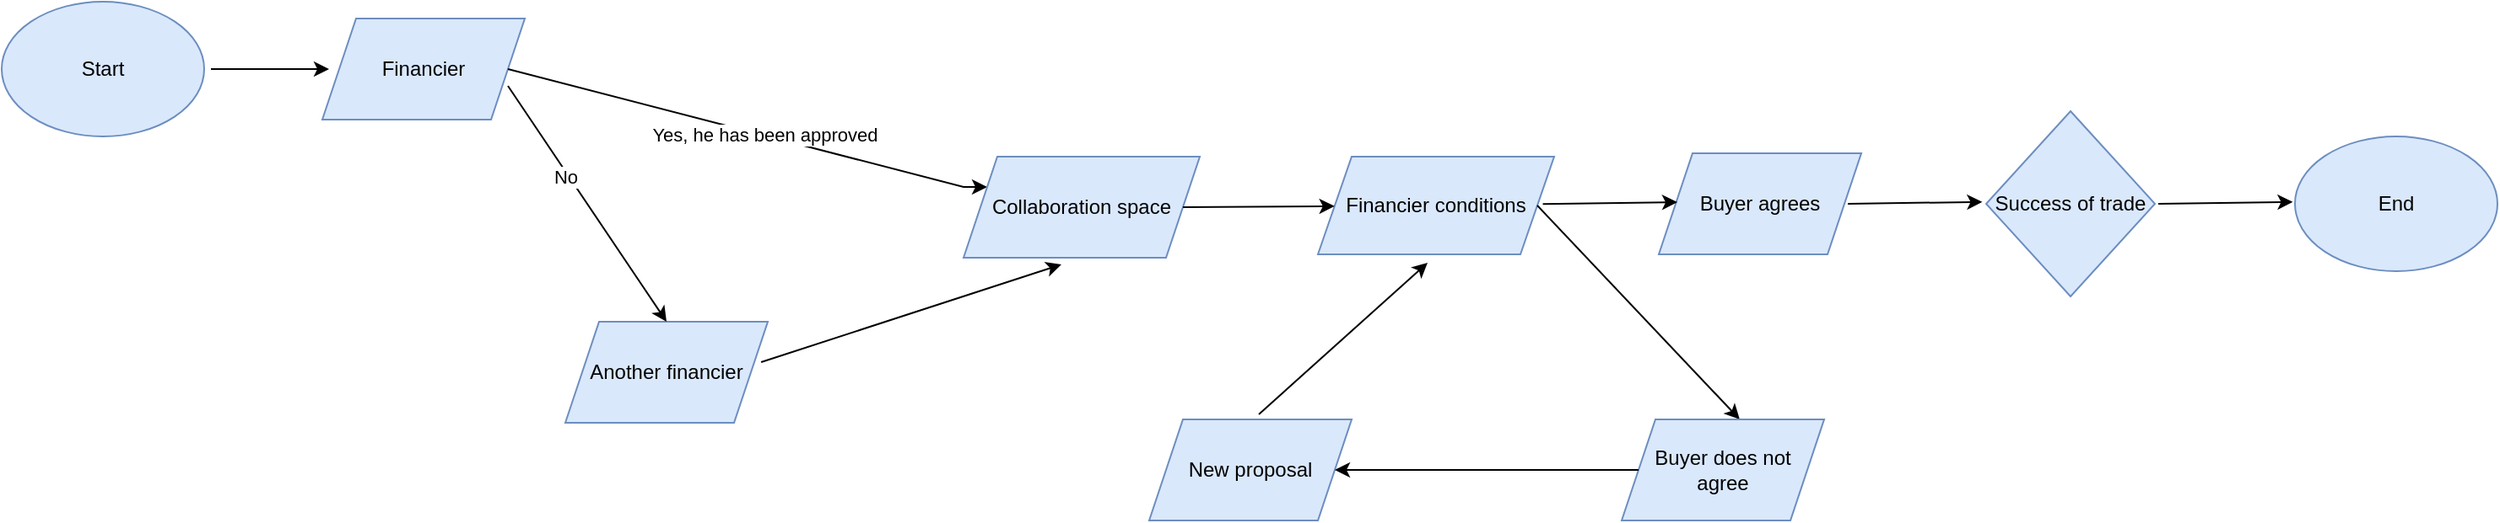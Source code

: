 <mxfile version="16.6.2"><diagram id="rp0RkDOIpoeHKHyCdowa" name="Page-1"><mxGraphModel dx="782" dy="412" grid="1" gridSize="10" guides="1" tooltips="1" connect="1" arrows="1" fold="1" page="1" pageScale="1" pageWidth="827" pageHeight="1169" math="0" shadow="0"><root><mxCell id="0"/><mxCell id="1" parent="0"/><mxCell id="f-2C7FqYCSVOMkcjYyZ_-1" value="Start" style="ellipse;whiteSpace=wrap;html=1;fillColor=#dae8fc;strokeColor=#6c8ebf;" vertex="1" parent="1"><mxGeometry x="20" y="80" width="120" height="80" as="geometry"/></mxCell><mxCell id="f-2C7FqYCSVOMkcjYyZ_-2" value="" style="endArrow=classic;html=1;rounded=0;exitX=1;exitY=0.5;exitDx=0;exitDy=0;" edge="1" parent="1"><mxGeometry width="50" height="50" relative="1" as="geometry"><mxPoint x="144" y="120" as="sourcePoint"/><mxPoint x="214" y="120" as="targetPoint"/></mxGeometry></mxCell><mxCell id="f-2C7FqYCSVOMkcjYyZ_-3" value="Financier" style="shape=parallelogram;perimeter=parallelogramPerimeter;whiteSpace=wrap;html=1;fixedSize=1;fillColor=#dae8fc;strokeColor=#6c8ebf;" vertex="1" parent="1"><mxGeometry x="210" y="90" width="120" height="60" as="geometry"/></mxCell><mxCell id="f-2C7FqYCSVOMkcjYyZ_-5" value="" style="endArrow=classic;html=1;rounded=0;exitX=1;exitY=0.5;exitDx=0;exitDy=0;entryX=0;entryY=0.25;entryDx=0;entryDy=0;" edge="1" parent="1" source="f-2C7FqYCSVOMkcjYyZ_-3" target="f-2C7FqYCSVOMkcjYyZ_-7"><mxGeometry width="50" height="50" relative="1" as="geometry"><mxPoint x="316.154" y="120.538" as="sourcePoint"/><mxPoint x="590" y="189.5" as="targetPoint"/><Array as="points"><mxPoint x="590" y="190"/></Array></mxGeometry></mxCell><mxCell id="f-2C7FqYCSVOMkcjYyZ_-8" value="Yes, he has been approved" style="edgeLabel;html=1;align=center;verticalAlign=middle;resizable=0;points=[];" vertex="1" connectable="0" parent="f-2C7FqYCSVOMkcjYyZ_-5"><mxGeometry x="0.069" y="1" relative="1" as="geometry"><mxPoint as="offset"/></mxGeometry></mxCell><mxCell id="f-2C7FqYCSVOMkcjYyZ_-7" value="Collaboration space" style="shape=parallelogram;perimeter=parallelogramPerimeter;whiteSpace=wrap;html=1;fixedSize=1;fillColor=#dae8fc;strokeColor=#6c8ebf;" vertex="1" parent="1"><mxGeometry x="590" y="172" width="140" height="60" as="geometry"/></mxCell><mxCell id="f-2C7FqYCSVOMkcjYyZ_-9" value="Another financier" style="shape=parallelogram;perimeter=parallelogramPerimeter;whiteSpace=wrap;html=1;fixedSize=1;fillColor=#dae8fc;strokeColor=#6c8ebf;" vertex="1" parent="1"><mxGeometry x="354" y="270" width="120" height="60" as="geometry"/></mxCell><mxCell id="f-2C7FqYCSVOMkcjYyZ_-11" value="" style="endArrow=classic;html=1;rounded=0;entryX=0.5;entryY=0;entryDx=0;entryDy=0;" edge="1" parent="1" target="f-2C7FqYCSVOMkcjYyZ_-9"><mxGeometry width="50" height="50" relative="1" as="geometry"><mxPoint x="320" y="130" as="sourcePoint"/><mxPoint x="420" y="190" as="targetPoint"/></mxGeometry></mxCell><mxCell id="f-2C7FqYCSVOMkcjYyZ_-12" value="No" style="edgeLabel;html=1;align=center;verticalAlign=middle;resizable=0;points=[];" vertex="1" connectable="0" parent="f-2C7FqYCSVOMkcjYyZ_-11"><mxGeometry x="-0.243" y="-2" relative="1" as="geometry"><mxPoint as="offset"/></mxGeometry></mxCell><mxCell id="f-2C7FqYCSVOMkcjYyZ_-15" value="" style="endArrow=classic;html=1;rounded=0;exitX=0.967;exitY=0.4;exitDx=0;exitDy=0;exitPerimeter=0;entryX=0.414;entryY=1.067;entryDx=0;entryDy=0;entryPerimeter=0;" edge="1" parent="1" source="f-2C7FqYCSVOMkcjYyZ_-9" target="f-2C7FqYCSVOMkcjYyZ_-7"><mxGeometry width="50" height="50" relative="1" as="geometry"><mxPoint x="370" y="240" as="sourcePoint"/><mxPoint x="630" y="300" as="targetPoint"/><Array as="points"/></mxGeometry></mxCell><mxCell id="f-2C7FqYCSVOMkcjYyZ_-16" value="Financier conditions" style="shape=parallelogram;perimeter=parallelogramPerimeter;whiteSpace=wrap;html=1;fixedSize=1;fillColor=#dae8fc;strokeColor=#6c8ebf;" vertex="1" parent="1"><mxGeometry x="800" y="172" width="140" height="58" as="geometry"/></mxCell><mxCell id="f-2C7FqYCSVOMkcjYyZ_-22" value="" style="endArrow=classic;html=1;rounded=0;exitX=1;exitY=0.5;exitDx=0;exitDy=0;" edge="1" parent="1" source="f-2C7FqYCSVOMkcjYyZ_-7" target="f-2C7FqYCSVOMkcjYyZ_-16"><mxGeometry width="50" height="50" relative="1" as="geometry"><mxPoint x="736" y="232" as="sourcePoint"/><mxPoint x="786" y="182" as="targetPoint"/></mxGeometry></mxCell><mxCell id="f-2C7FqYCSVOMkcjYyZ_-23" value="Buyer agrees" style="shape=parallelogram;perimeter=parallelogramPerimeter;whiteSpace=wrap;html=1;fixedSize=1;fillColor=#dae8fc;strokeColor=#6c8ebf;" vertex="1" parent="1"><mxGeometry x="1002" y="170" width="120" height="60" as="geometry"/></mxCell><mxCell id="f-2C7FqYCSVOMkcjYyZ_-24" value="" style="endArrow=classic;html=1;rounded=0;" edge="1" parent="1"><mxGeometry width="50" height="50" relative="1" as="geometry"><mxPoint x="933.297" y="200.139" as="sourcePoint"/><mxPoint x="1013" y="199" as="targetPoint"/></mxGeometry></mxCell><mxCell id="f-2C7FqYCSVOMkcjYyZ_-25" value="Success of trade" style="rhombus;whiteSpace=wrap;html=1;fillColor=#dae8fc;strokeColor=#6c8ebf;" vertex="1" parent="1"><mxGeometry x="1196" y="145" width="100" height="110" as="geometry"/></mxCell><mxCell id="f-2C7FqYCSVOMkcjYyZ_-26" value="" style="endArrow=classic;html=1;rounded=0;exitX=1;exitY=0.5;exitDx=0;exitDy=0;entryX=0.583;entryY=0;entryDx=0;entryDy=0;entryPerimeter=0;" edge="1" parent="1" source="f-2C7FqYCSVOMkcjYyZ_-16" target="f-2C7FqYCSVOMkcjYyZ_-28"><mxGeometry width="50" height="50" relative="1" as="geometry"><mxPoint x="1050" y="240" as="sourcePoint"/><mxPoint x="1050" y="300" as="targetPoint"/></mxGeometry></mxCell><mxCell id="f-2C7FqYCSVOMkcjYyZ_-27" value="" style="endArrow=classic;html=1;rounded=0;" edge="1" parent="1"><mxGeometry width="50" height="50" relative="1" as="geometry"><mxPoint x="1114" y="200" as="sourcePoint"/><mxPoint x="1193.703" y="198.861" as="targetPoint"/></mxGeometry></mxCell><mxCell id="f-2C7FqYCSVOMkcjYyZ_-28" value="&lt;div&gt;Buyer does not &lt;br&gt;&lt;/div&gt;&lt;div&gt;agree&lt;/div&gt;" style="shape=parallelogram;perimeter=parallelogramPerimeter;whiteSpace=wrap;html=1;fixedSize=1;fillColor=#dae8fc;strokeColor=#6c8ebf;" vertex="1" parent="1"><mxGeometry x="980" y="328" width="120" height="60" as="geometry"/></mxCell><mxCell id="f-2C7FqYCSVOMkcjYyZ_-29" value="New proposal" style="shape=parallelogram;perimeter=parallelogramPerimeter;whiteSpace=wrap;html=1;fixedSize=1;fillColor=#dae8fc;strokeColor=#6c8ebf;" vertex="1" parent="1"><mxGeometry x="700" y="328" width="120" height="60" as="geometry"/></mxCell><mxCell id="f-2C7FqYCSVOMkcjYyZ_-30" value="" style="endArrow=classic;html=1;rounded=0;" edge="1" parent="1" source="f-2C7FqYCSVOMkcjYyZ_-28" target="f-2C7FqYCSVOMkcjYyZ_-29"><mxGeometry width="50" height="50" relative="1" as="geometry"><mxPoint x="958" y="373" as="sourcePoint"/><mxPoint x="1008" y="323" as="targetPoint"/></mxGeometry></mxCell><mxCell id="f-2C7FqYCSVOMkcjYyZ_-31" value="" style="endArrow=classic;html=1;rounded=0;entryX=0.5;entryY=1;entryDx=0;entryDy=0;" edge="1" parent="1"><mxGeometry width="50" height="50" relative="1" as="geometry"><mxPoint x="765" y="325" as="sourcePoint"/><mxPoint x="865" y="235" as="targetPoint"/><Array as="points"/></mxGeometry></mxCell><mxCell id="f-2C7FqYCSVOMkcjYyZ_-32" value="End" style="ellipse;whiteSpace=wrap;html=1;fillColor=#dae8fc;strokeColor=#6c8ebf;" vertex="1" parent="1"><mxGeometry x="1379" y="160" width="120" height="80" as="geometry"/></mxCell><mxCell id="f-2C7FqYCSVOMkcjYyZ_-33" value="" style="endArrow=classic;html=1;rounded=0;" edge="1" parent="1"><mxGeometry width="50" height="50" relative="1" as="geometry"><mxPoint x="1298" y="200" as="sourcePoint"/><mxPoint x="1377.703" y="198.861" as="targetPoint"/></mxGeometry></mxCell></root></mxGraphModel></diagram></mxfile>